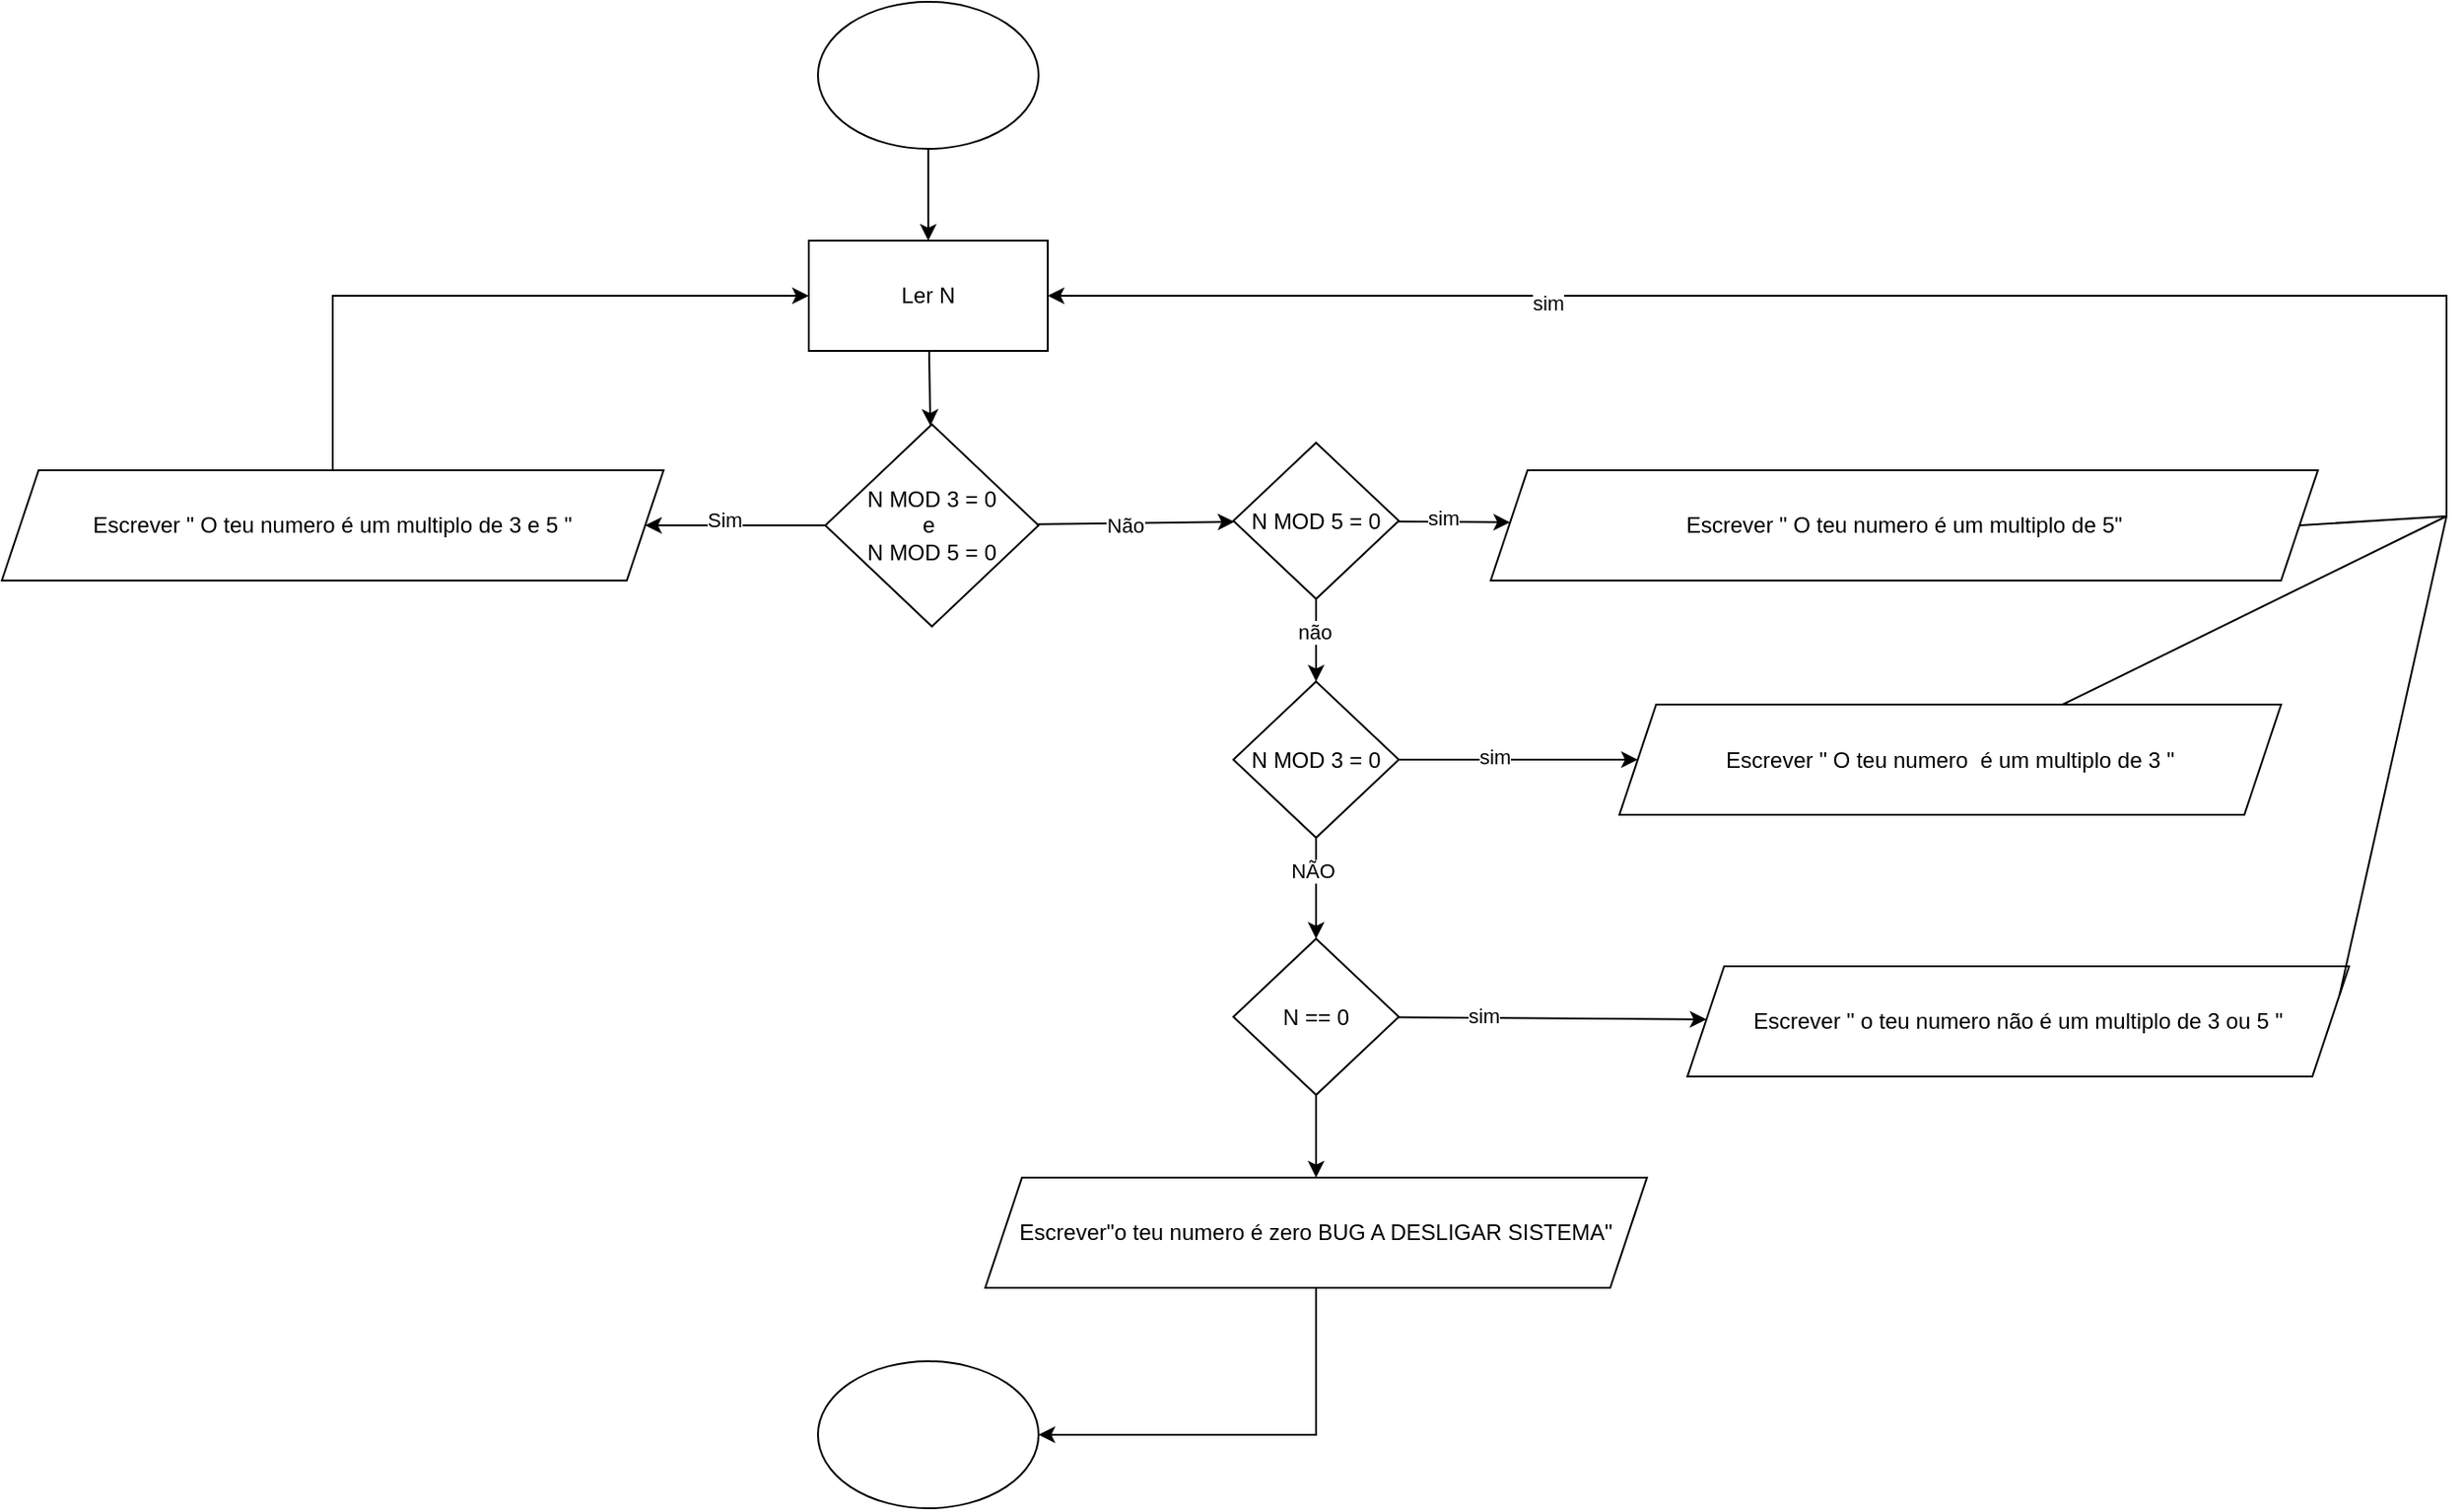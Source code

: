 <mxfile version="28.2.5">
  <diagram name="Página-1" id="TZ_3GUbiWdYM7nlBXKq6">
    <mxGraphModel dx="2495" dy="925" grid="1" gridSize="10" guides="1" tooltips="1" connect="1" arrows="1" fold="1" page="1" pageScale="1" pageWidth="827" pageHeight="1169" math="0" shadow="0">
      <root>
        <mxCell id="0" />
        <mxCell id="1" parent="0" />
        <mxCell id="A_7FR0Z98MqDd7OA7Tk1-1" value="" style="ellipse;whiteSpace=wrap;html=1;" vertex="1" parent="1">
          <mxGeometry x="354" width="120" height="80" as="geometry" />
        </mxCell>
        <mxCell id="A_7FR0Z98MqDd7OA7Tk1-2" value="" style="ellipse;whiteSpace=wrap;html=1;" vertex="1" parent="1">
          <mxGeometry x="354" y="740" width="120" height="80" as="geometry" />
        </mxCell>
        <mxCell id="A_7FR0Z98MqDd7OA7Tk1-4" value="Ler N" style="rounded=0;whiteSpace=wrap;html=1;" vertex="1" parent="1">
          <mxGeometry x="349" y="130" width="130" height="60" as="geometry" />
        </mxCell>
        <mxCell id="A_7FR0Z98MqDd7OA7Tk1-5" value="" style="endArrow=classic;html=1;rounded=0;" edge="1" parent="1" source="A_7FR0Z98MqDd7OA7Tk1-1" target="A_7FR0Z98MqDd7OA7Tk1-4">
          <mxGeometry width="50" height="50" relative="1" as="geometry">
            <mxPoint x="420" y="120" as="sourcePoint" />
            <mxPoint x="470" y="70" as="targetPoint" />
          </mxGeometry>
        </mxCell>
        <mxCell id="A_7FR0Z98MqDd7OA7Tk1-6" value="" style="endArrow=classic;html=1;rounded=0;" edge="1" parent="1" source="A_7FR0Z98MqDd7OA7Tk1-4" target="A_7FR0Z98MqDd7OA7Tk1-7">
          <mxGeometry width="50" height="50" relative="1" as="geometry">
            <mxPoint x="440" y="100" as="sourcePoint" />
            <mxPoint x="414" y="240" as="targetPoint" />
          </mxGeometry>
        </mxCell>
        <mxCell id="A_7FR0Z98MqDd7OA7Tk1-7" value="N MOD 3 = 0&lt;div&gt;e&amp;nbsp;&lt;/div&gt;&lt;div&gt;N MOD 5 = 0&lt;/div&gt;" style="rhombus;whiteSpace=wrap;html=1;" vertex="1" parent="1">
          <mxGeometry x="358" y="230" width="116" height="110" as="geometry" />
        </mxCell>
        <mxCell id="A_7FR0Z98MqDd7OA7Tk1-8" value="" style="endArrow=classic;html=1;rounded=0;" edge="1" parent="1" source="A_7FR0Z98MqDd7OA7Tk1-7" target="A_7FR0Z98MqDd7OA7Tk1-9">
          <mxGeometry width="50" height="50" relative="1" as="geometry">
            <mxPoint x="280" y="320" as="sourcePoint" />
            <mxPoint x="260" y="285" as="targetPoint" />
          </mxGeometry>
        </mxCell>
        <mxCell id="A_7FR0Z98MqDd7OA7Tk1-13" value="Sim" style="edgeLabel;html=1;align=center;verticalAlign=middle;resizable=0;points=[];" vertex="1" connectable="0" parent="A_7FR0Z98MqDd7OA7Tk1-8">
          <mxGeometry x="0.122" y="-3" relative="1" as="geometry">
            <mxPoint as="offset" />
          </mxGeometry>
        </mxCell>
        <mxCell id="A_7FR0Z98MqDd7OA7Tk1-9" value="Escrever &quot; O teu numero é um multiplo de 3 e 5 &quot;" style="shape=parallelogram;perimeter=parallelogramPerimeter;whiteSpace=wrap;html=1;fixedSize=1;" vertex="1" parent="1">
          <mxGeometry x="-90" y="255" width="360" height="60" as="geometry" />
        </mxCell>
        <mxCell id="A_7FR0Z98MqDd7OA7Tk1-10" value="" style="endArrow=classic;html=1;rounded=0;" edge="1" parent="1" source="A_7FR0Z98MqDd7OA7Tk1-9" target="A_7FR0Z98MqDd7OA7Tk1-4">
          <mxGeometry width="50" height="50" relative="1" as="geometry">
            <mxPoint x="110" y="200" as="sourcePoint" />
            <mxPoint x="90" y="150" as="targetPoint" />
            <Array as="points">
              <mxPoint x="90" y="160" />
            </Array>
          </mxGeometry>
        </mxCell>
        <mxCell id="A_7FR0Z98MqDd7OA7Tk1-11" value="" style="endArrow=classic;html=1;rounded=0;" edge="1" parent="1" source="A_7FR0Z98MqDd7OA7Tk1-7" target="A_7FR0Z98MqDd7OA7Tk1-15">
          <mxGeometry width="50" height="50" relative="1" as="geometry">
            <mxPoint x="520" y="330" as="sourcePoint" />
            <mxPoint x="590" y="290" as="targetPoint" />
          </mxGeometry>
        </mxCell>
        <mxCell id="A_7FR0Z98MqDd7OA7Tk1-14" value="Não" style="edgeLabel;html=1;align=center;verticalAlign=middle;resizable=0;points=[];" vertex="1" connectable="0" parent="A_7FR0Z98MqDd7OA7Tk1-11">
          <mxGeometry x="-0.11" y="-1" relative="1" as="geometry">
            <mxPoint as="offset" />
          </mxGeometry>
        </mxCell>
        <mxCell id="A_7FR0Z98MqDd7OA7Tk1-12" value="Escrever &quot; O teu numero é um multiplo de 5&quot;" style="shape=parallelogram;perimeter=parallelogramPerimeter;whiteSpace=wrap;html=1;fixedSize=1;" vertex="1" parent="1">
          <mxGeometry x="720" y="255" width="450" height="60" as="geometry" />
        </mxCell>
        <mxCell id="A_7FR0Z98MqDd7OA7Tk1-15" value="N MOD 5 = 0" style="rhombus;whiteSpace=wrap;html=1;" vertex="1" parent="1">
          <mxGeometry x="580" y="240" width="90" height="85" as="geometry" />
        </mxCell>
        <mxCell id="A_7FR0Z98MqDd7OA7Tk1-16" value="" style="endArrow=classic;html=1;rounded=0;" edge="1" parent="1" source="A_7FR0Z98MqDd7OA7Tk1-15" target="A_7FR0Z98MqDd7OA7Tk1-24">
          <mxGeometry width="50" height="50" relative="1" as="geometry">
            <mxPoint x="650" y="310" as="sourcePoint" />
            <mxPoint x="700" y="260" as="targetPoint" />
          </mxGeometry>
        </mxCell>
        <mxCell id="A_7FR0Z98MqDd7OA7Tk1-17" value="não" style="edgeLabel;html=1;align=center;verticalAlign=middle;resizable=0;points=[];" vertex="1" connectable="0" parent="A_7FR0Z98MqDd7OA7Tk1-16">
          <mxGeometry x="-0.2" y="-1" relative="1" as="geometry">
            <mxPoint as="offset" />
          </mxGeometry>
        </mxCell>
        <mxCell id="A_7FR0Z98MqDd7OA7Tk1-18" value="" style="endArrow=classic;html=1;rounded=0;" edge="1" parent="1" source="A_7FR0Z98MqDd7OA7Tk1-15" target="A_7FR0Z98MqDd7OA7Tk1-12">
          <mxGeometry width="50" height="50" relative="1" as="geometry">
            <mxPoint x="550" y="450" as="sourcePoint" />
            <mxPoint x="730" y="240" as="targetPoint" />
          </mxGeometry>
        </mxCell>
        <mxCell id="A_7FR0Z98MqDd7OA7Tk1-19" value="sim" style="edgeLabel;html=1;align=center;verticalAlign=middle;resizable=0;points=[];" vertex="1" connectable="0" parent="A_7FR0Z98MqDd7OA7Tk1-18">
          <mxGeometry x="-0.2" y="2" relative="1" as="geometry">
            <mxPoint as="offset" />
          </mxGeometry>
        </mxCell>
        <mxCell id="A_7FR0Z98MqDd7OA7Tk1-21" value="" style="endArrow=classic;html=1;rounded=0;" edge="1" parent="1" source="A_7FR0Z98MqDd7OA7Tk1-42" target="A_7FR0Z98MqDd7OA7Tk1-2">
          <mxGeometry width="50" height="50" relative="1" as="geometry">
            <mxPoint x="625" y="720" as="sourcePoint" />
            <mxPoint x="630" y="750" as="targetPoint" />
            <Array as="points">
              <mxPoint x="625" y="780" />
            </Array>
          </mxGeometry>
        </mxCell>
        <mxCell id="A_7FR0Z98MqDd7OA7Tk1-22" value="" style="endArrow=classic;html=1;rounded=0;exitX=1;exitY=0.5;exitDx=0;exitDy=0;" edge="1" parent="1" source="A_7FR0Z98MqDd7OA7Tk1-12" target="A_7FR0Z98MqDd7OA7Tk1-4">
          <mxGeometry width="50" height="50" relative="1" as="geometry">
            <mxPoint x="930" y="255" as="sourcePoint" />
            <mxPoint x="1189" y="160" as="targetPoint" />
            <Array as="points">
              <mxPoint x="1240" y="280" />
              <mxPoint x="1240" y="160" />
              <mxPoint x="940" y="160" />
            </Array>
          </mxGeometry>
        </mxCell>
        <mxCell id="A_7FR0Z98MqDd7OA7Tk1-23" value="sim" style="edgeLabel;html=1;align=center;verticalAlign=middle;resizable=0;points=[];" vertex="1" connectable="0" parent="A_7FR0Z98MqDd7OA7Tk1-22">
          <mxGeometry x="0.435" y="4" relative="1" as="geometry">
            <mxPoint as="offset" />
          </mxGeometry>
        </mxCell>
        <mxCell id="A_7FR0Z98MqDd7OA7Tk1-24" value="N MOD 3 = 0" style="rhombus;whiteSpace=wrap;html=1;" vertex="1" parent="1">
          <mxGeometry x="580" y="370" width="90" height="85" as="geometry" />
        </mxCell>
        <mxCell id="A_7FR0Z98MqDd7OA7Tk1-25" value="Escrever &quot; O teu numero&amp;nbsp; é um multiplo de 3 &quot;" style="shape=parallelogram;perimeter=parallelogramPerimeter;whiteSpace=wrap;html=1;fixedSize=1;" vertex="1" parent="1">
          <mxGeometry x="790" y="382.5" width="360" height="60" as="geometry" />
        </mxCell>
        <mxCell id="A_7FR0Z98MqDd7OA7Tk1-26" value="" style="endArrow=classic;html=1;rounded=0;" edge="1" parent="1" source="A_7FR0Z98MqDd7OA7Tk1-24" target="A_7FR0Z98MqDd7OA7Tk1-25">
          <mxGeometry width="50" height="50" relative="1" as="geometry">
            <mxPoint x="710" y="280" as="sourcePoint" />
            <mxPoint x="771" y="280" as="targetPoint" />
          </mxGeometry>
        </mxCell>
        <mxCell id="A_7FR0Z98MqDd7OA7Tk1-27" value="sim" style="edgeLabel;html=1;align=center;verticalAlign=middle;resizable=0;points=[];" vertex="1" connectable="0" parent="A_7FR0Z98MqDd7OA7Tk1-26">
          <mxGeometry x="-0.2" y="2" relative="1" as="geometry">
            <mxPoint as="offset" />
          </mxGeometry>
        </mxCell>
        <mxCell id="A_7FR0Z98MqDd7OA7Tk1-28" value="" style="endArrow=classic;html=1;rounded=0;" edge="1" parent="1" source="A_7FR0Z98MqDd7OA7Tk1-24" target="A_7FR0Z98MqDd7OA7Tk1-36">
          <mxGeometry width="50" height="50" relative="1" as="geometry">
            <mxPoint x="580" y="660" as="sourcePoint" />
            <mxPoint x="625" y="570" as="targetPoint" />
            <Array as="points" />
          </mxGeometry>
        </mxCell>
        <mxCell id="A_7FR0Z98MqDd7OA7Tk1-29" value="NÃO" style="edgeLabel;html=1;align=center;verticalAlign=middle;resizable=0;points=[];" vertex="1" connectable="0" parent="A_7FR0Z98MqDd7OA7Tk1-28">
          <mxGeometry x="-0.349" y="-2" relative="1" as="geometry">
            <mxPoint as="offset" />
          </mxGeometry>
        </mxCell>
        <mxCell id="A_7FR0Z98MqDd7OA7Tk1-34" value="" style="endArrow=none;html=1;rounded=0;" edge="1" parent="1" source="A_7FR0Z98MqDd7OA7Tk1-25">
          <mxGeometry width="50" height="50" relative="1" as="geometry">
            <mxPoint x="1160" y="390" as="sourcePoint" />
            <mxPoint x="1240" y="280" as="targetPoint" />
          </mxGeometry>
        </mxCell>
        <mxCell id="A_7FR0Z98MqDd7OA7Tk1-36" value="N == 0" style="rhombus;whiteSpace=wrap;html=1;" vertex="1" parent="1">
          <mxGeometry x="580" y="510" width="90" height="85" as="geometry" />
        </mxCell>
        <mxCell id="A_7FR0Z98MqDd7OA7Tk1-37" value="" style="endArrow=classic;html=1;rounded=0;" edge="1" parent="1" source="A_7FR0Z98MqDd7OA7Tk1-36" target="A_7FR0Z98MqDd7OA7Tk1-38">
          <mxGeometry width="50" height="50" relative="1" as="geometry">
            <mxPoint x="610" y="700" as="sourcePoint" />
            <mxPoint x="800" y="550" as="targetPoint" />
          </mxGeometry>
        </mxCell>
        <mxCell id="A_7FR0Z98MqDd7OA7Tk1-40" value="sim" style="edgeLabel;html=1;align=center;verticalAlign=middle;resizable=0;points=[];" vertex="1" connectable="0" parent="A_7FR0Z98MqDd7OA7Tk1-37">
          <mxGeometry x="-0.448" y="1" relative="1" as="geometry">
            <mxPoint as="offset" />
          </mxGeometry>
        </mxCell>
        <mxCell id="A_7FR0Z98MqDd7OA7Tk1-38" value="Escrever &quot; o teu numero não é um multiplo de 3 ou 5 &quot;" style="shape=parallelogram;perimeter=parallelogramPerimeter;whiteSpace=wrap;html=1;fixedSize=1;" vertex="1" parent="1">
          <mxGeometry x="827" y="525" width="360" height="60" as="geometry" />
        </mxCell>
        <mxCell id="A_7FR0Z98MqDd7OA7Tk1-39" value="" style="endArrow=none;html=1;rounded=0;exitX=1;exitY=0.25;exitDx=0;exitDy=0;" edge="1" parent="1" source="A_7FR0Z98MqDd7OA7Tk1-38">
          <mxGeometry width="50" height="50" relative="1" as="geometry">
            <mxPoint x="1120" y="433" as="sourcePoint" />
            <mxPoint x="1240" y="280" as="targetPoint" />
          </mxGeometry>
        </mxCell>
        <mxCell id="A_7FR0Z98MqDd7OA7Tk1-41" value="" style="endArrow=classic;html=1;rounded=0;" edge="1" parent="1" source="A_7FR0Z98MqDd7OA7Tk1-36" target="A_7FR0Z98MqDd7OA7Tk1-42">
          <mxGeometry width="50" height="50" relative="1" as="geometry">
            <mxPoint x="600" y="650" as="sourcePoint" />
            <mxPoint x="625" y="630" as="targetPoint" />
          </mxGeometry>
        </mxCell>
        <mxCell id="A_7FR0Z98MqDd7OA7Tk1-42" value="Escrever&quot;o teu numero é zero BUG A DESLIGAR SISTEMA&quot;" style="shape=parallelogram;perimeter=parallelogramPerimeter;whiteSpace=wrap;html=1;fixedSize=1;" vertex="1" parent="1">
          <mxGeometry x="445" y="640" width="360" height="60" as="geometry" />
        </mxCell>
      </root>
    </mxGraphModel>
  </diagram>
</mxfile>
